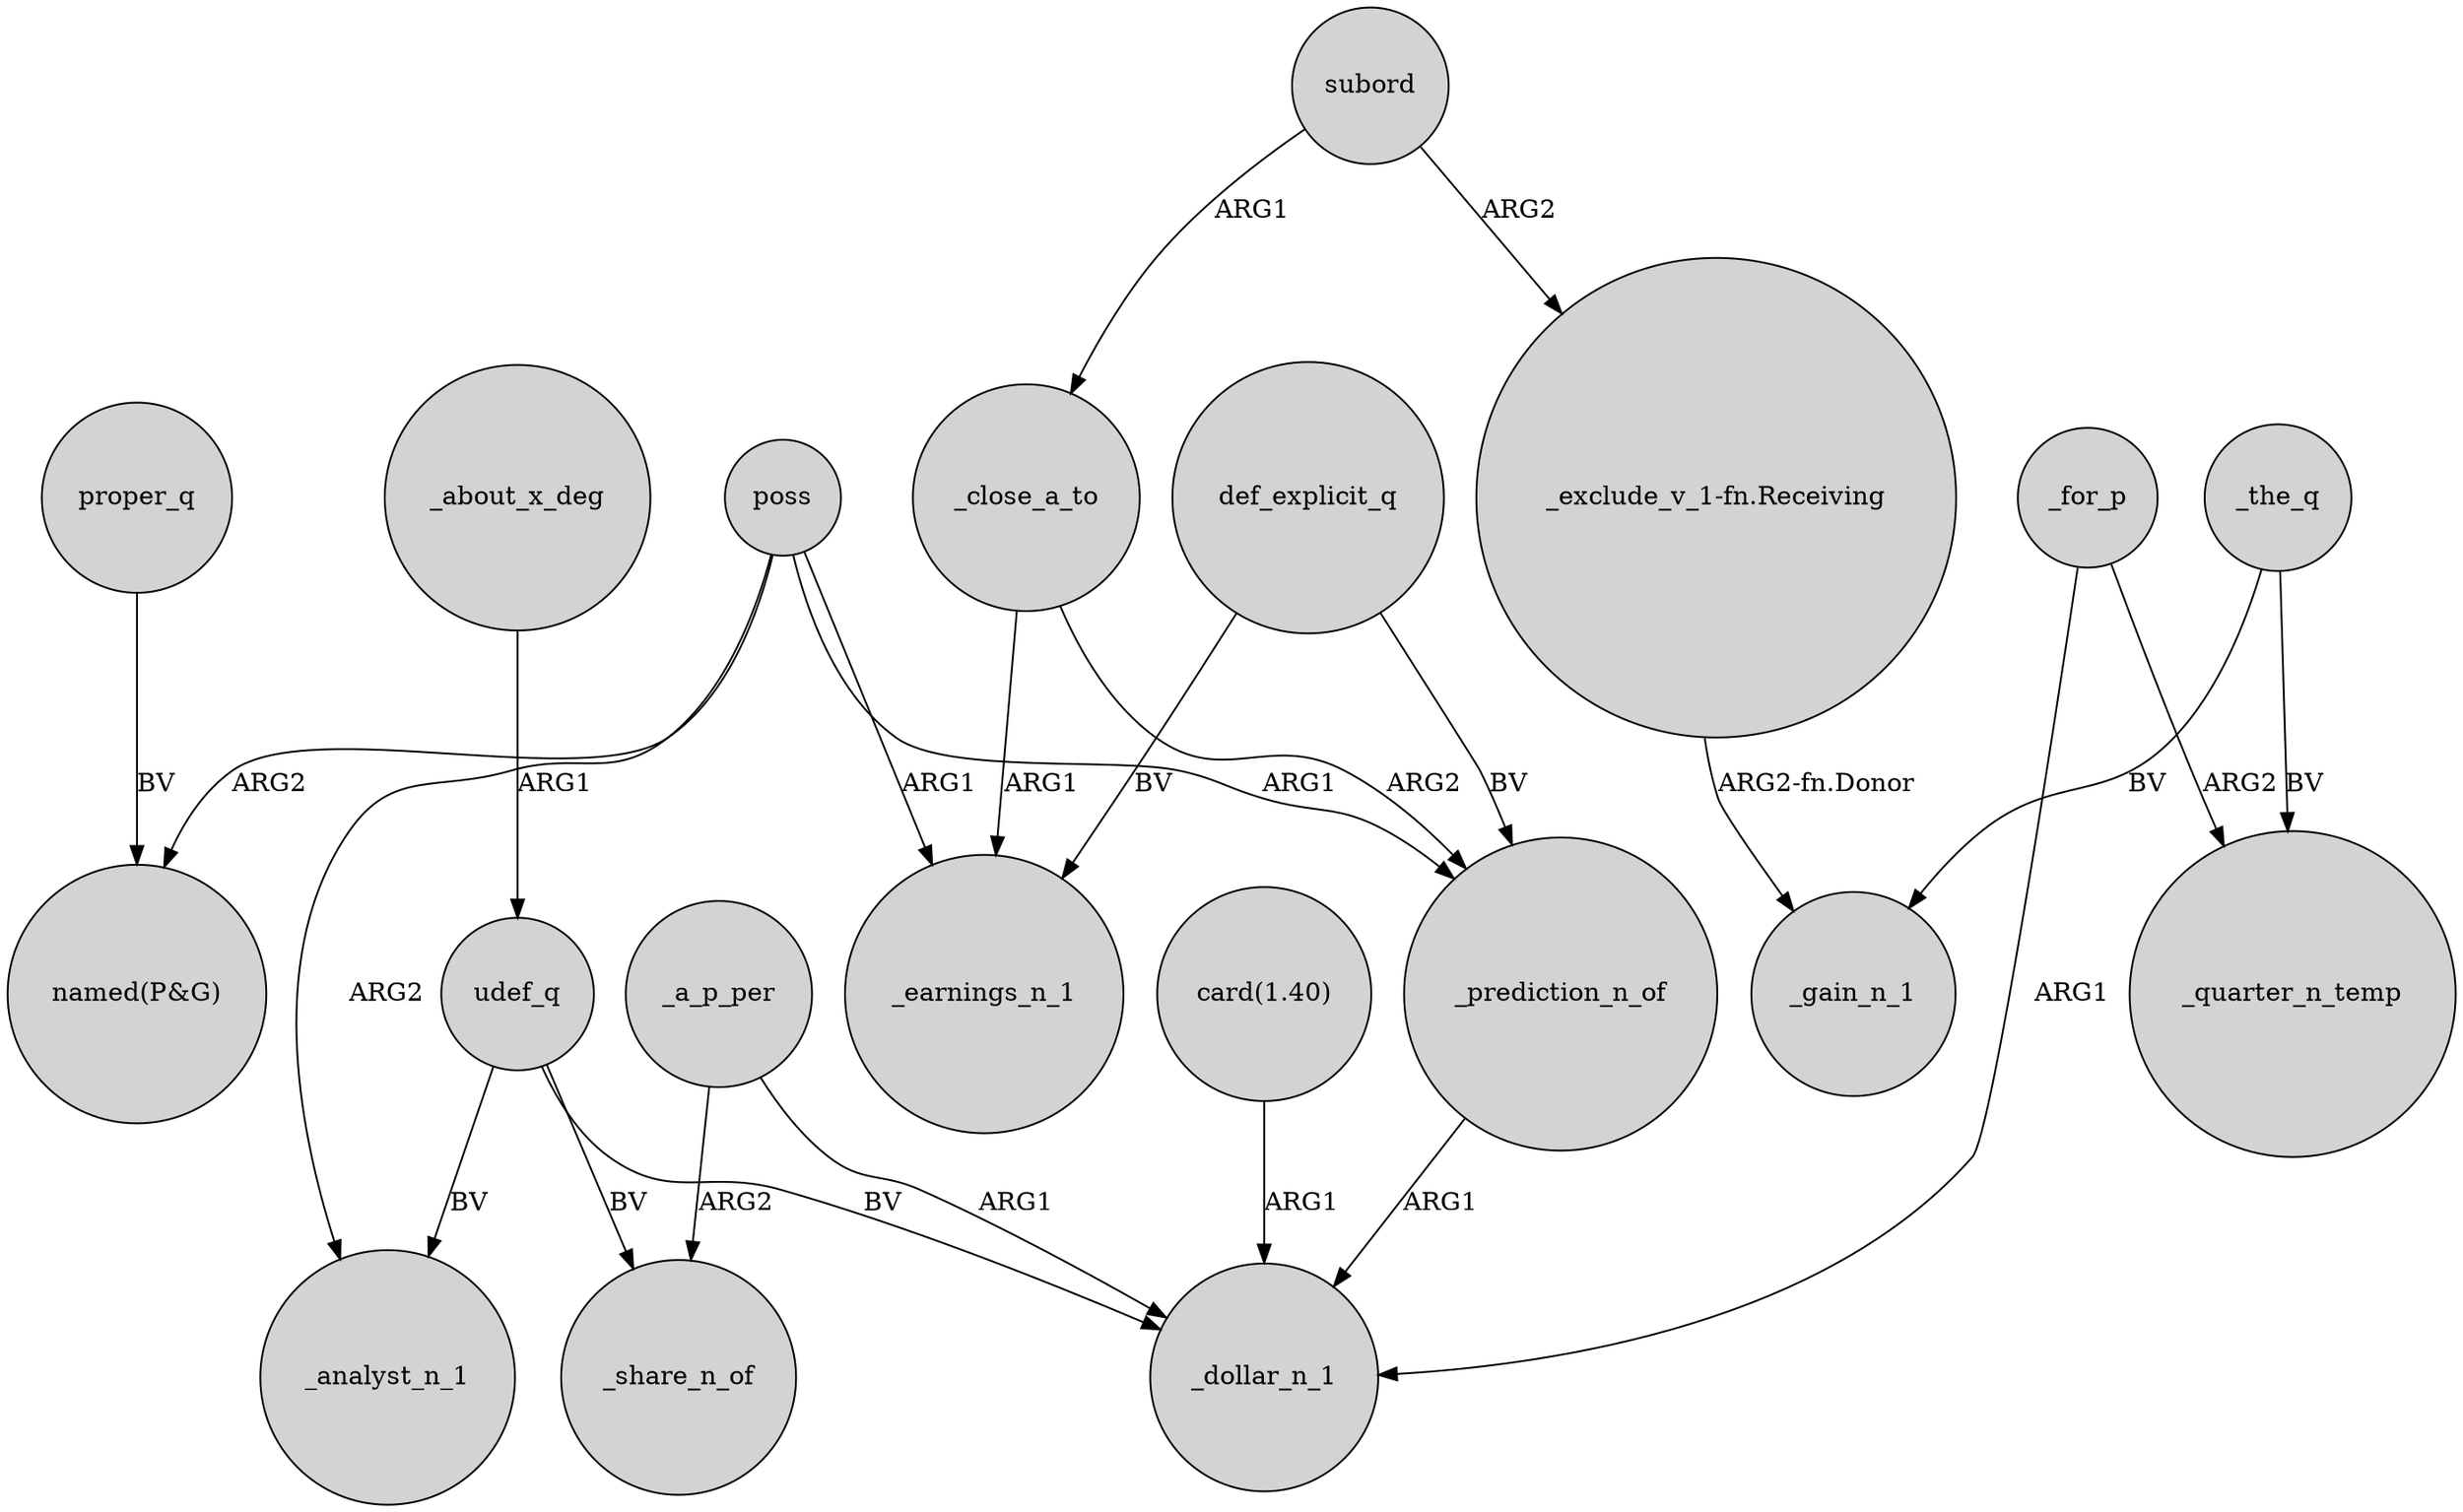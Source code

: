 digraph {
	node [shape=circle style=filled]
	_close_a_to -> _prediction_n_of [label=ARG2]
	udef_q -> _analyst_n_1 [label=BV]
	_close_a_to -> _earnings_n_1 [label=ARG1]
	_the_q -> _quarter_n_temp [label=BV]
	subord -> _close_a_to [label=ARG1]
	_prediction_n_of -> _dollar_n_1 [label=ARG1]
	_about_x_deg -> udef_q [label=ARG1]
	poss -> _prediction_n_of [label=ARG1]
	_a_p_per -> _share_n_of [label=ARG2]
	_for_p -> _quarter_n_temp [label=ARG2]
	_the_q -> _gain_n_1 [label=BV]
	proper_q -> "named(P&G)" [label=BV]
	udef_q -> _share_n_of [label=BV]
	def_explicit_q -> _earnings_n_1 [label=BV]
	udef_q -> _dollar_n_1 [label=BV]
	poss -> _earnings_n_1 [label=ARG1]
	def_explicit_q -> _prediction_n_of [label=BV]
	_for_p -> _dollar_n_1 [label=ARG1]
	"card(1.40)" -> _dollar_n_1 [label=ARG1]
	poss -> "named(P&G)" [label=ARG2]
	subord -> "_exclude_v_1-fn.Receiving" [label=ARG2]
	_a_p_per -> _dollar_n_1 [label=ARG1]
	poss -> _analyst_n_1 [label=ARG2]
	"_exclude_v_1-fn.Receiving" -> _gain_n_1 [label="ARG2-fn.Donor"]
}
